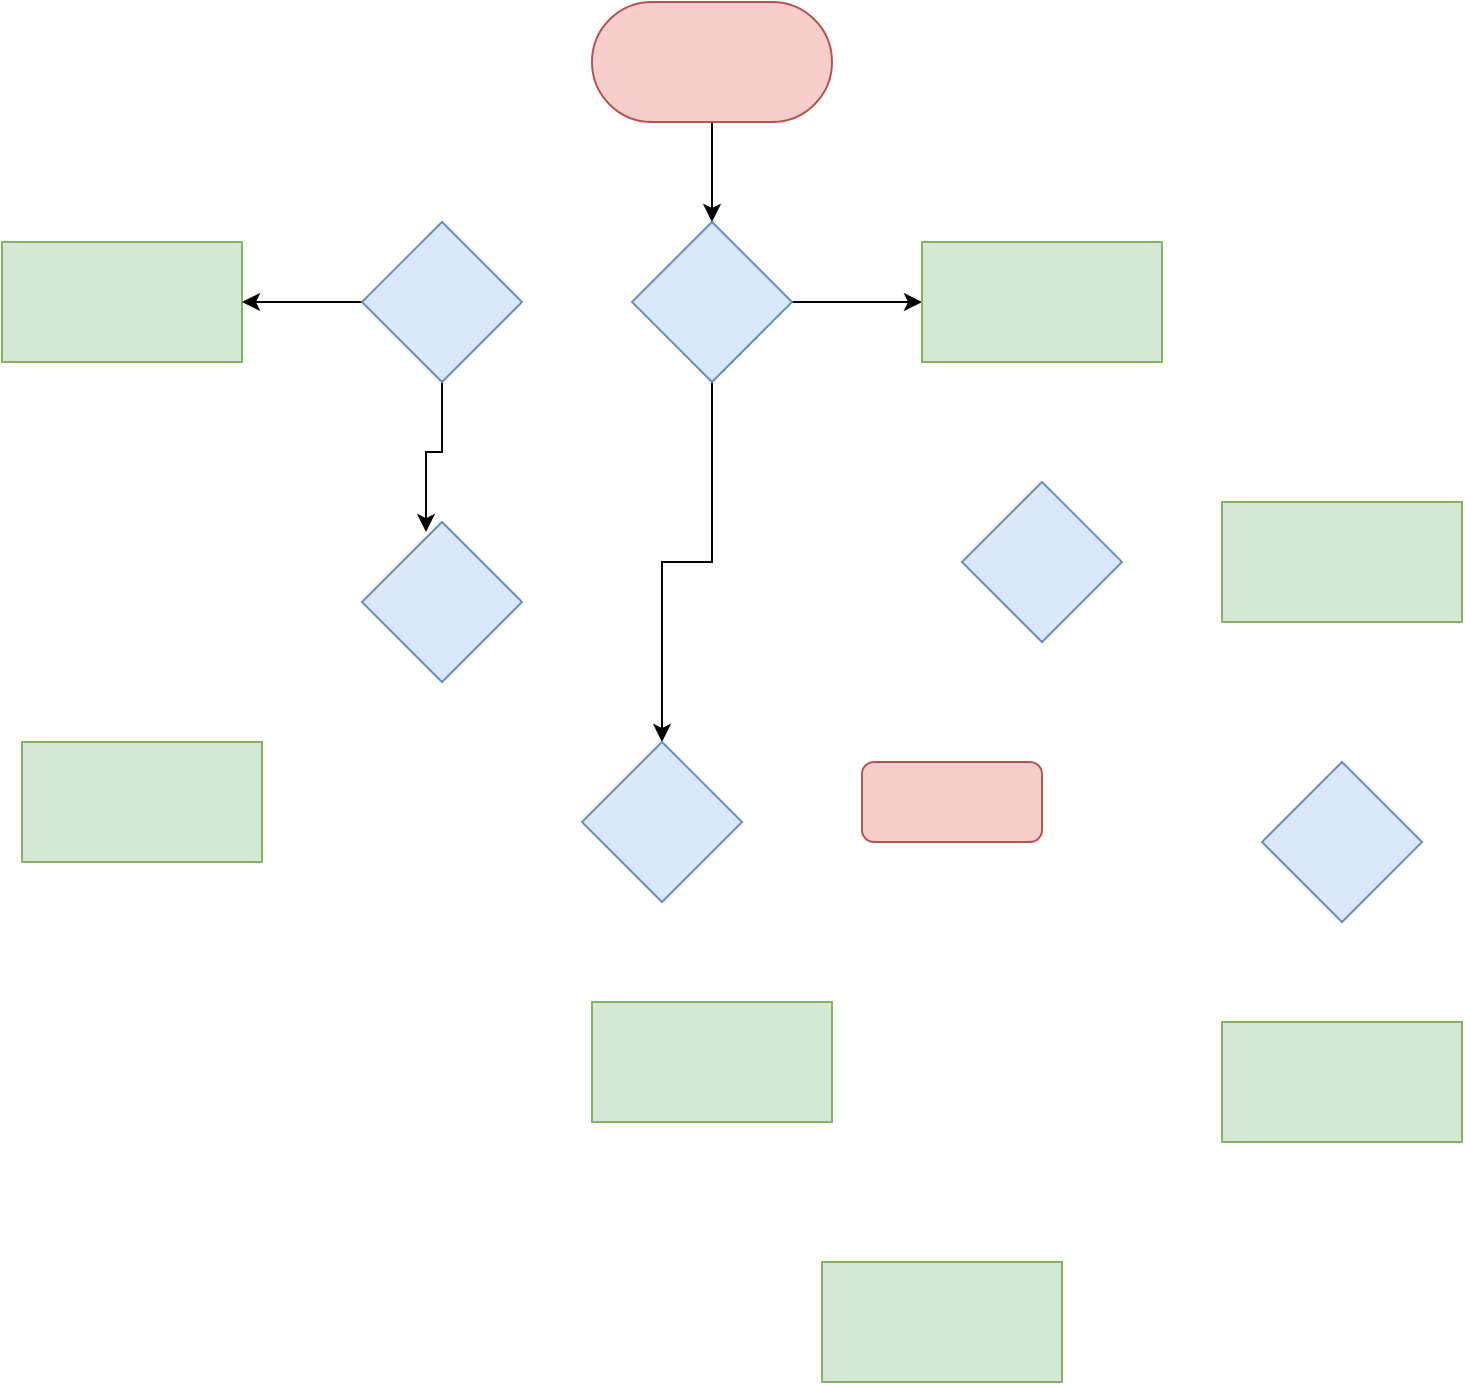 <mxfile version="20.3.0" type="device"><diagram id="G_cAK80fIH8LTZJPs1Gc" name="Page-1"><mxGraphModel dx="1102" dy="875" grid="1" gridSize="10" guides="1" tooltips="1" connect="1" arrows="1" fold="1" page="1" pageScale="1" pageWidth="850" pageHeight="1100" math="0" shadow="0"><root><mxCell id="0"/><mxCell id="1" parent="0"/><mxCell id="wSM6ikzAIESn3Xxlo9ij-1" value="" style="rounded=0;whiteSpace=wrap;html=1;fillColor=#d5e8d4;strokeColor=#82b366;" parent="1" vertex="1"><mxGeometry x="70" y="120" width="120" height="60" as="geometry"/></mxCell><mxCell id="qAWGqAfmJOCzSHfr_rkv-2" style="edgeStyle=orthogonalEdgeStyle;rounded=0;orthogonalLoop=1;jettySize=auto;html=1;entryX=0.4;entryY=0.063;entryDx=0;entryDy=0;entryPerimeter=0;" edge="1" parent="1" source="wSM6ikzAIESn3Xxlo9ij-2" target="wSM6ikzAIESn3Xxlo9ij-10"><mxGeometry relative="1" as="geometry"/></mxCell><mxCell id="qAWGqAfmJOCzSHfr_rkv-3" style="edgeStyle=orthogonalEdgeStyle;rounded=0;orthogonalLoop=1;jettySize=auto;html=1;" edge="1" parent="1" source="wSM6ikzAIESn3Xxlo9ij-2" target="wSM6ikzAIESn3Xxlo9ij-1"><mxGeometry relative="1" as="geometry"/></mxCell><mxCell id="wSM6ikzAIESn3Xxlo9ij-2" value="" style="rhombus;whiteSpace=wrap;html=1;fillColor=#dae8fc;strokeColor=#6c8ebf;" parent="1" vertex="1"><mxGeometry x="250" y="110" width="80" height="80" as="geometry"/></mxCell><mxCell id="qAWGqAfmJOCzSHfr_rkv-1" style="edgeStyle=orthogonalEdgeStyle;rounded=0;orthogonalLoop=1;jettySize=auto;html=1;" edge="1" parent="1" source="wSM6ikzAIESn3Xxlo9ij-3" target="wSM6ikzAIESn3Xxlo9ij-11"><mxGeometry relative="1" as="geometry"/></mxCell><mxCell id="qAWGqAfmJOCzSHfr_rkv-4" style="edgeStyle=orthogonalEdgeStyle;rounded=0;orthogonalLoop=1;jettySize=auto;html=1;entryX=0;entryY=0.5;entryDx=0;entryDy=0;" edge="1" parent="1" source="wSM6ikzAIESn3Xxlo9ij-3" target="wSM6ikzAIESn3Xxlo9ij-5"><mxGeometry relative="1" as="geometry"/></mxCell><mxCell id="wSM6ikzAIESn3Xxlo9ij-3" value="" style="rhombus;whiteSpace=wrap;html=1;fillColor=#dae8fc;strokeColor=#6c8ebf;" parent="1" vertex="1"><mxGeometry x="385" y="110" width="80" height="80" as="geometry"/></mxCell><mxCell id="qAWGqAfmJOCzSHfr_rkv-5" style="edgeStyle=orthogonalEdgeStyle;rounded=0;orthogonalLoop=1;jettySize=auto;html=1;" edge="1" parent="1" source="wSM6ikzAIESn3Xxlo9ij-4" target="wSM6ikzAIESn3Xxlo9ij-3"><mxGeometry relative="1" as="geometry"/></mxCell><mxCell id="wSM6ikzAIESn3Xxlo9ij-4" value="" style="rounded=1;whiteSpace=wrap;html=1;arcSize=50;fillColor=#f8cecc;strokeColor=#b85450;" parent="1" vertex="1"><mxGeometry x="365" width="120" height="60" as="geometry"/></mxCell><mxCell id="wSM6ikzAIESn3Xxlo9ij-5" value="" style="rounded=0;whiteSpace=wrap;html=1;fillColor=#d5e8d4;strokeColor=#82b366;" parent="1" vertex="1"><mxGeometry x="530" y="120" width="120" height="60" as="geometry"/></mxCell><mxCell id="wSM6ikzAIESn3Xxlo9ij-6" value="" style="rhombus;whiteSpace=wrap;html=1;fillColor=#dae8fc;strokeColor=#6c8ebf;" parent="1" vertex="1"><mxGeometry x="550" y="240" width="80" height="80" as="geometry"/></mxCell><mxCell id="wSM6ikzAIESn3Xxlo9ij-7" value="" style="rounded=0;whiteSpace=wrap;html=1;fillColor=#d5e8d4;strokeColor=#82b366;" parent="1" vertex="1"><mxGeometry x="680" y="250" width="120" height="60" as="geometry"/></mxCell><mxCell id="wSM6ikzAIESn3Xxlo9ij-8" value="" style="rhombus;whiteSpace=wrap;html=1;fillColor=#dae8fc;strokeColor=#6c8ebf;" parent="1" vertex="1"><mxGeometry x="700" y="380" width="80" height="80" as="geometry"/></mxCell><mxCell id="wSM6ikzAIESn3Xxlo9ij-9" value="" style="rounded=0;whiteSpace=wrap;html=1;fillColor=#d5e8d4;strokeColor=#82b366;" parent="1" vertex="1"><mxGeometry x="680" y="510" width="120" height="60" as="geometry"/></mxCell><mxCell id="wSM6ikzAIESn3Xxlo9ij-10" value="" style="rhombus;whiteSpace=wrap;html=1;fillColor=#dae8fc;strokeColor=#6c8ebf;" parent="1" vertex="1"><mxGeometry x="250" y="260" width="80" height="80" as="geometry"/></mxCell><mxCell id="wSM6ikzAIESn3Xxlo9ij-11" value="" style="rhombus;whiteSpace=wrap;html=1;fillColor=#dae8fc;strokeColor=#6c8ebf;" parent="1" vertex="1"><mxGeometry x="360" y="370" width="80" height="80" as="geometry"/></mxCell><mxCell id="wSM6ikzAIESn3Xxlo9ij-12" value="" style="rounded=0;whiteSpace=wrap;html=1;fillColor=#d5e8d4;strokeColor=#82b366;" parent="1" vertex="1"><mxGeometry x="80" y="370" width="120" height="60" as="geometry"/></mxCell><mxCell id="wSM6ikzAIESn3Xxlo9ij-13" value="" style="rounded=1;whiteSpace=wrap;html=1;fillColor=#f8cecc;strokeColor=#b85450;" parent="1" vertex="1"><mxGeometry x="500" y="380" width="90" height="40" as="geometry"/></mxCell><mxCell id="wSM6ikzAIESn3Xxlo9ij-14" value="" style="rounded=0;whiteSpace=wrap;html=1;fillColor=#d5e8d4;strokeColor=#82b366;" parent="1" vertex="1"><mxGeometry x="365" y="500" width="120" height="60" as="geometry"/></mxCell><mxCell id="wSM6ikzAIESn3Xxlo9ij-15" value="" style="rounded=0;whiteSpace=wrap;html=1;fillColor=#d5e8d4;strokeColor=#82b366;" parent="1" vertex="1"><mxGeometry x="480" y="630" width="120" height="60" as="geometry"/></mxCell></root></mxGraphModel></diagram></mxfile>